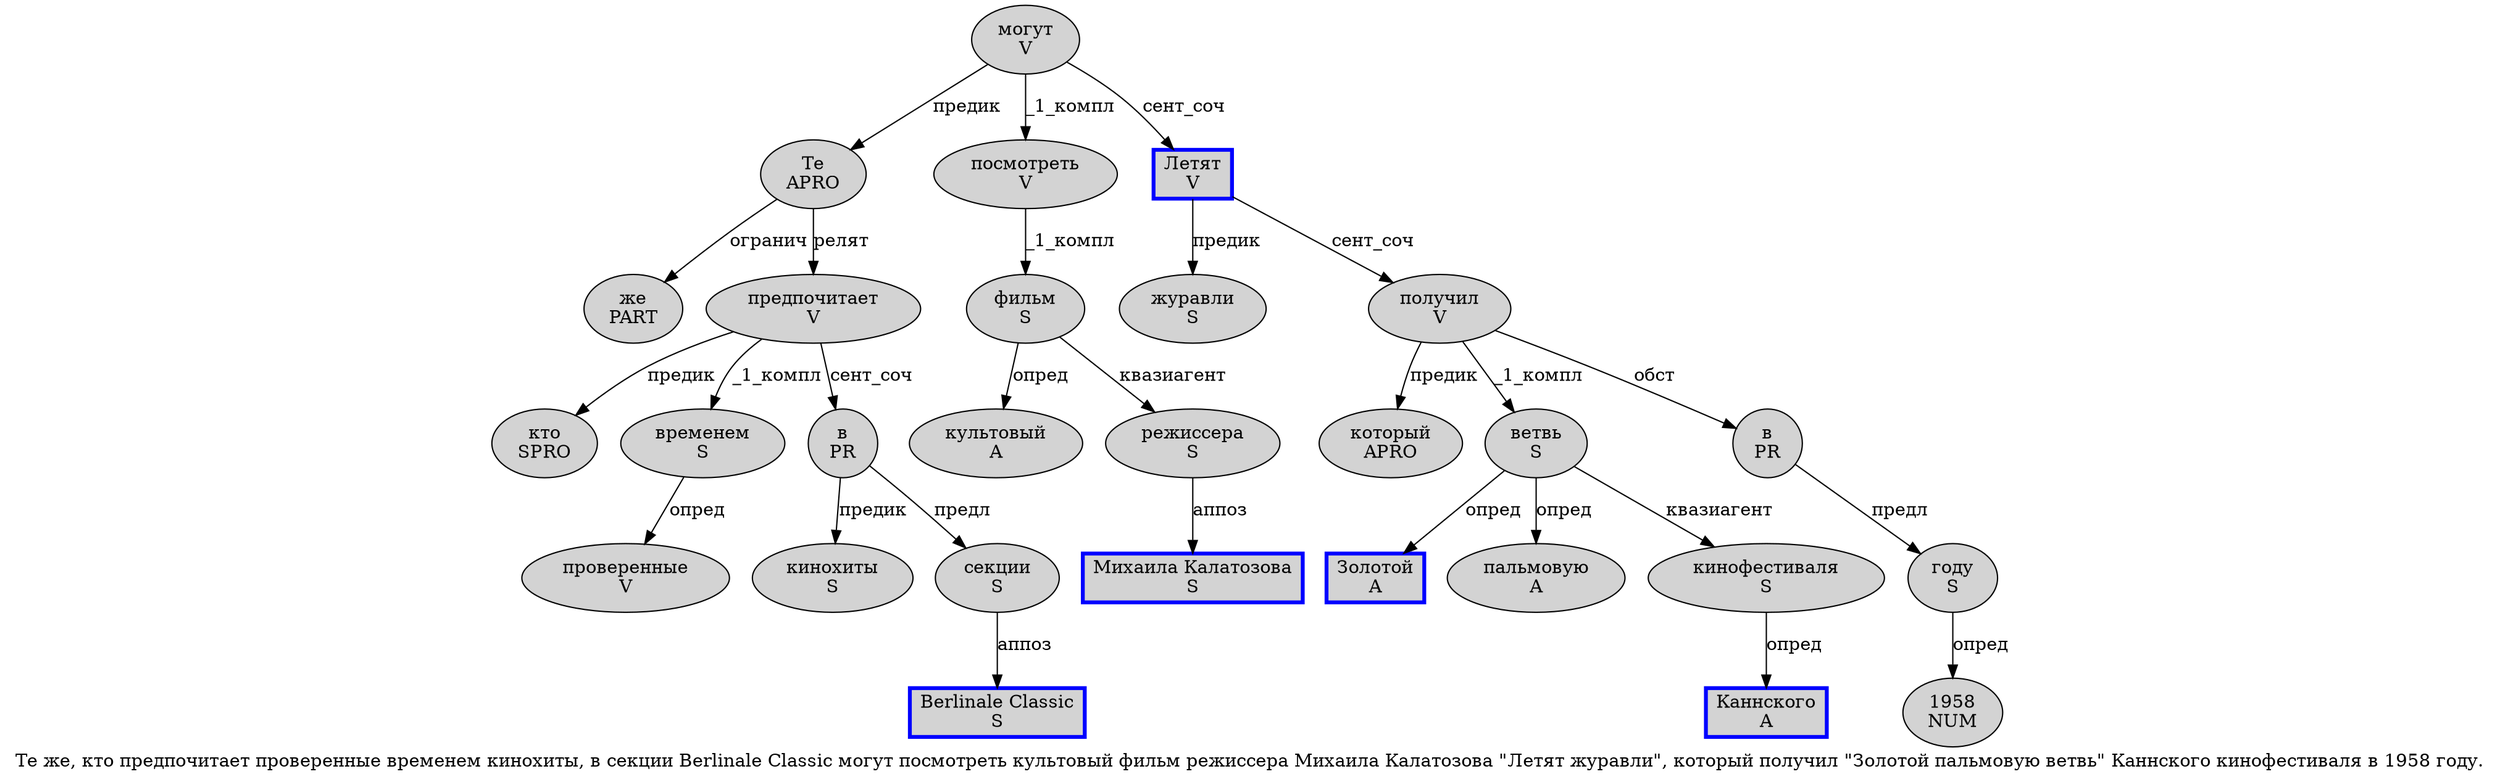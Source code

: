 digraph SENTENCE_1465 {
	graph [label="Те же, кто предпочитает проверенные временем кинохиты, в секции Berlinale Classic могут посмотреть культовый фильм режиссера Михаила Калатозова \"Летят журавли\", который получил \"Золотой пальмовую ветвь\" Каннского кинофестиваля в 1958 году."]
	node [style=filled]
		0 [label="Те
APRO" color="" fillcolor=lightgray penwidth=1 shape=ellipse]
		1 [label="же
PART" color="" fillcolor=lightgray penwidth=1 shape=ellipse]
		3 [label="кто
SPRO" color="" fillcolor=lightgray penwidth=1 shape=ellipse]
		4 [label="предпочитает
V" color="" fillcolor=lightgray penwidth=1 shape=ellipse]
		5 [label="проверенные
V" color="" fillcolor=lightgray penwidth=1 shape=ellipse]
		6 [label="временем
S" color="" fillcolor=lightgray penwidth=1 shape=ellipse]
		7 [label="кинохиты
S" color="" fillcolor=lightgray penwidth=1 shape=ellipse]
		9 [label="в
PR" color="" fillcolor=lightgray penwidth=1 shape=ellipse]
		10 [label="секции
S" color="" fillcolor=lightgray penwidth=1 shape=ellipse]
		11 [label="Berlinale Classic
S" color=blue fillcolor=lightgray penwidth=3 shape=box]
		12 [label="могут
V" color="" fillcolor=lightgray penwidth=1 shape=ellipse]
		13 [label="посмотреть
V" color="" fillcolor=lightgray penwidth=1 shape=ellipse]
		14 [label="культовый
A" color="" fillcolor=lightgray penwidth=1 shape=ellipse]
		15 [label="фильм
S" color="" fillcolor=lightgray penwidth=1 shape=ellipse]
		16 [label="режиссера
S" color="" fillcolor=lightgray penwidth=1 shape=ellipse]
		17 [label="Михаила Калатозова
S" color=blue fillcolor=lightgray penwidth=3 shape=box]
		19 [label="Летят
V" color=blue fillcolor=lightgray penwidth=3 shape=box]
		20 [label="журавли
S" color="" fillcolor=lightgray penwidth=1 shape=ellipse]
		23 [label="который
APRO" color="" fillcolor=lightgray penwidth=1 shape=ellipse]
		24 [label="получил
V" color="" fillcolor=lightgray penwidth=1 shape=ellipse]
		26 [label="Золотой
A" color=blue fillcolor=lightgray penwidth=3 shape=box]
		27 [label="пальмовую
A" color="" fillcolor=lightgray penwidth=1 shape=ellipse]
		28 [label="ветвь
S" color="" fillcolor=lightgray penwidth=1 shape=ellipse]
		30 [label="Каннского
A" color=blue fillcolor=lightgray penwidth=3 shape=box]
		31 [label="кинофестиваля
S" color="" fillcolor=lightgray penwidth=1 shape=ellipse]
		32 [label="в
PR" color="" fillcolor=lightgray penwidth=1 shape=ellipse]
		33 [label="1958
NUM" color="" fillcolor=lightgray penwidth=1 shape=ellipse]
		34 [label="году
S" color="" fillcolor=lightgray penwidth=1 shape=ellipse]
			19 -> 20 [label="предик"]
			19 -> 24 [label="сент_соч"]
			34 -> 33 [label="опред"]
			4 -> 3 [label="предик"]
			4 -> 6 [label="_1_компл"]
			4 -> 9 [label="сент_соч"]
			0 -> 1 [label="огранич"]
			0 -> 4 [label="релят"]
			10 -> 11 [label="аппоз"]
			12 -> 0 [label="предик"]
			12 -> 13 [label="_1_компл"]
			12 -> 19 [label="сент_соч"]
			9 -> 7 [label="предик"]
			9 -> 10 [label="предл"]
			24 -> 23 [label="предик"]
			24 -> 28 [label="_1_компл"]
			24 -> 32 [label="обст"]
			16 -> 17 [label="аппоз"]
			13 -> 15 [label="_1_компл"]
			6 -> 5 [label="опред"]
			15 -> 14 [label="опред"]
			15 -> 16 [label="квазиагент"]
			32 -> 34 [label="предл"]
			31 -> 30 [label="опред"]
			28 -> 26 [label="опред"]
			28 -> 27 [label="опред"]
			28 -> 31 [label="квазиагент"]
}